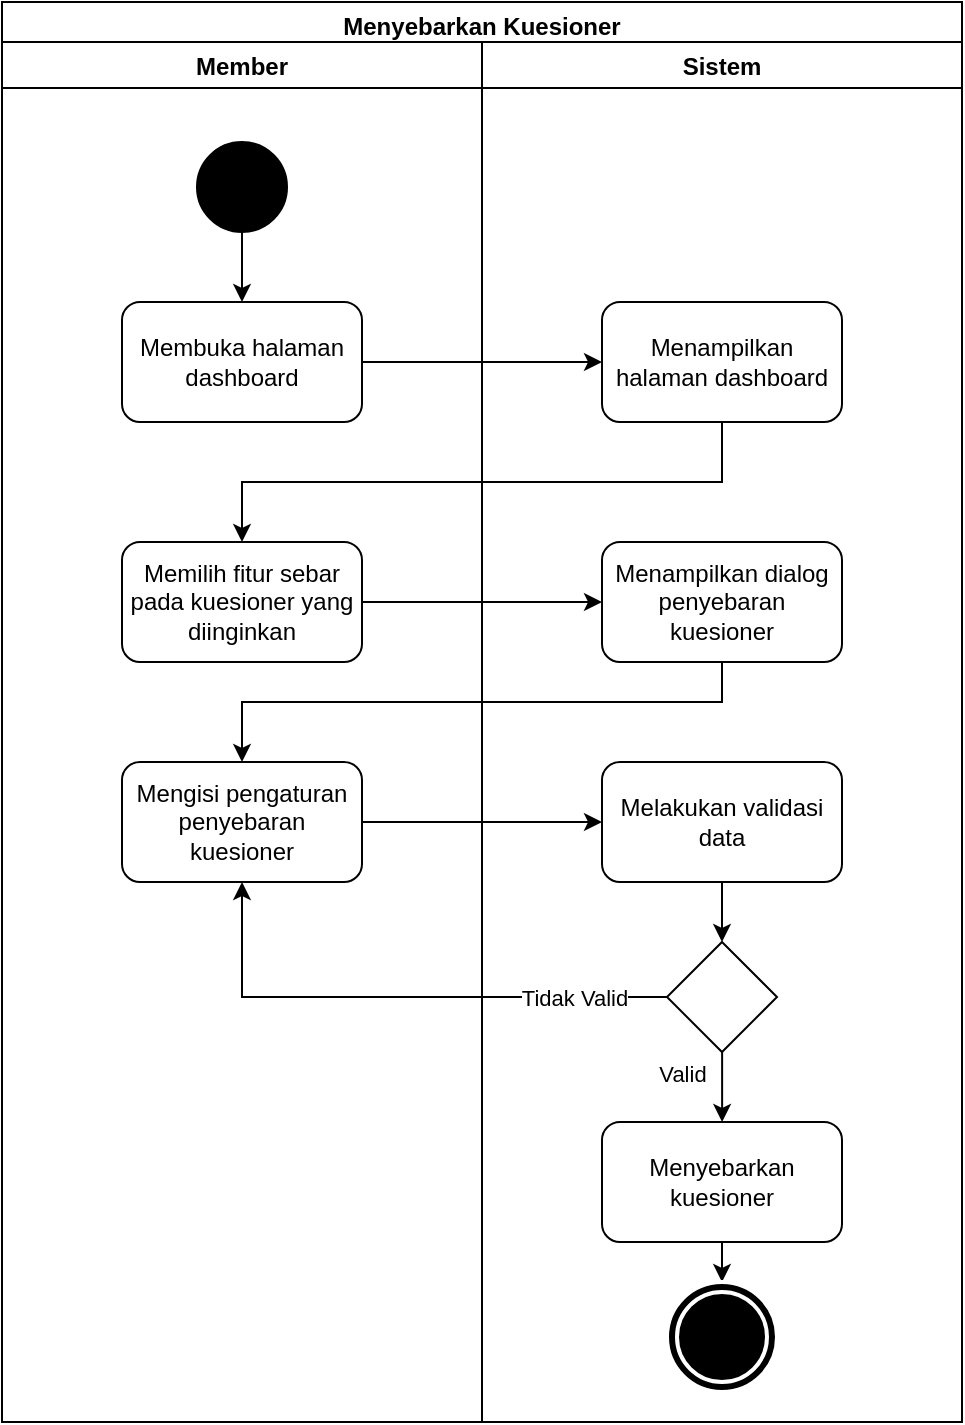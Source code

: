 <mxfile version="18.0.7" type="device"><diagram id="prtHgNgQTEPvFCAcTncT" name="Page-1"><mxGraphModel dx="1038" dy="489" grid="1" gridSize="10" guides="1" tooltips="1" connect="1" arrows="1" fold="1" page="1" pageScale="1" pageWidth="827" pageHeight="1169" math="0" shadow="0"><root><mxCell id="0"/><mxCell id="1" parent="0"/><mxCell id="xOL2CaStUpzWwHvCU3t6-1" value="Menyebarkan Kuesioner" style="swimlane;fillColor=none;" parent="1" vertex="1"><mxGeometry x="240" y="60" width="480" height="710" as="geometry"/></mxCell><mxCell id="xOL2CaStUpzWwHvCU3t6-3" value="Member" style="swimlane;" parent="xOL2CaStUpzWwHvCU3t6-1" vertex="1"><mxGeometry y="20" width="240" height="690" as="geometry"/></mxCell><mxCell id="xOL2CaStUpzWwHvCU3t6-17" style="edgeStyle=orthogonalEdgeStyle;rounded=0;orthogonalLoop=1;jettySize=auto;html=1;" parent="xOL2CaStUpzWwHvCU3t6-3" source="xOL2CaStUpzWwHvCU3t6-4" target="xOL2CaStUpzWwHvCU3t6-5" edge="1"><mxGeometry relative="1" as="geometry"/></mxCell><mxCell id="xOL2CaStUpzWwHvCU3t6-4" value="" style="ellipse;whiteSpace=wrap;html=1;aspect=fixed;fillColor=#000000;" parent="xOL2CaStUpzWwHvCU3t6-3" vertex="1"><mxGeometry x="97.5" y="50" width="45" height="45" as="geometry"/></mxCell><mxCell id="xOL2CaStUpzWwHvCU3t6-5" value="Membuka halaman dashboard" style="rounded=1;whiteSpace=wrap;html=1;fillColor=none;" parent="xOL2CaStUpzWwHvCU3t6-3" vertex="1"><mxGeometry x="60" y="130" width="120" height="60" as="geometry"/></mxCell><mxCell id="VyShVdEr0SDdoSQeUqbu-1" value="Memilih fitur sebar pada kuesioner yang diinginkan" style="rounded=1;whiteSpace=wrap;html=1;fillColor=none;" parent="xOL2CaStUpzWwHvCU3t6-3" vertex="1"><mxGeometry x="60" y="250" width="120" height="60" as="geometry"/></mxCell><mxCell id="8v0o94B8Yuy-PFVrdeP4-10" value="&lt;span&gt;Mengisi pengaturan penyebaran kuesioner&lt;/span&gt;" style="rounded=1;whiteSpace=wrap;html=1;fillColor=none;" vertex="1" parent="xOL2CaStUpzWwHvCU3t6-3"><mxGeometry x="60" y="360" width="120" height="60" as="geometry"/></mxCell><mxCell id="xOL2CaStUpzWwHvCU3t6-2" value="Sistem" style="swimlane;" parent="xOL2CaStUpzWwHvCU3t6-1" vertex="1"><mxGeometry x="240" y="20" width="240" height="690" as="geometry"/></mxCell><mxCell id="xOL2CaStUpzWwHvCU3t6-6" value="Menampilkan halaman dashboard" style="rounded=1;whiteSpace=wrap;html=1;fillColor=none;" parent="xOL2CaStUpzWwHvCU3t6-2" vertex="1"><mxGeometry x="60" y="130" width="120" height="60" as="geometry"/></mxCell><mxCell id="pKrQPQf0JlYPAq0Lhpfx-1" value="Menampilkan dialog penyebaran kuesioner" style="rounded=1;whiteSpace=wrap;html=1;fillColor=none;" parent="xOL2CaStUpzWwHvCU3t6-2" vertex="1"><mxGeometry x="60" y="250" width="120" height="60" as="geometry"/></mxCell><mxCell id="8v0o94B8Yuy-PFVrdeP4-12" value="Melakukan validasi data" style="rounded=1;whiteSpace=wrap;html=1;fillColor=none;" vertex="1" parent="xOL2CaStUpzWwHvCU3t6-2"><mxGeometry x="60" y="360" width="120" height="60" as="geometry"/></mxCell><mxCell id="8v0o94B8Yuy-PFVrdeP4-13" value="Valid" style="edgeStyle=orthogonalEdgeStyle;rounded=0;orthogonalLoop=1;jettySize=auto;html=1;" edge="1" parent="xOL2CaStUpzWwHvCU3t6-2"><mxGeometry x="-0.333" y="-20" relative="1" as="geometry"><mxPoint as="offset"/><mxPoint x="120.059" y="504.941" as="sourcePoint"/><mxPoint x="120.059" y="540" as="targetPoint"/></mxGeometry></mxCell><mxCell id="8v0o94B8Yuy-PFVrdeP4-14" value="" style="rhombus;whiteSpace=wrap;html=1;fillColor=none;" vertex="1" parent="xOL2CaStUpzWwHvCU3t6-2"><mxGeometry x="92.5" y="450" width="55" height="55" as="geometry"/></mxCell><mxCell id="8v0o94B8Yuy-PFVrdeP4-21" style="edgeStyle=orthogonalEdgeStyle;rounded=0;orthogonalLoop=1;jettySize=auto;html=1;" edge="1" parent="xOL2CaStUpzWwHvCU3t6-2" source="8v0o94B8Yuy-PFVrdeP4-15" target="8v0o94B8Yuy-PFVrdeP4-20"><mxGeometry relative="1" as="geometry"/></mxCell><mxCell id="8v0o94B8Yuy-PFVrdeP4-15" value="Menyebarkan kuesioner" style="rounded=1;whiteSpace=wrap;html=1;fillColor=none;" vertex="1" parent="xOL2CaStUpzWwHvCU3t6-2"><mxGeometry x="60" y="540" width="120" height="60" as="geometry"/></mxCell><mxCell id="8v0o94B8Yuy-PFVrdeP4-11" style="edgeStyle=orthogonalEdgeStyle;rounded=0;orthogonalLoop=1;jettySize=auto;html=1;" edge="1" parent="xOL2CaStUpzWwHvCU3t6-2" source="8v0o94B8Yuy-PFVrdeP4-12" target="8v0o94B8Yuy-PFVrdeP4-14"><mxGeometry relative="1" as="geometry"/></mxCell><mxCell id="8v0o94B8Yuy-PFVrdeP4-20" value="" style="ellipse;shape=doubleEllipse;whiteSpace=wrap;html=1;aspect=fixed;fillColor=#000000;strokeColor=#FFFFFF;strokeWidth=2;" vertex="1" parent="xOL2CaStUpzWwHvCU3t6-2"><mxGeometry x="92.5" y="620" width="55" height="55" as="geometry"/></mxCell><mxCell id="xOL2CaStUpzWwHvCU3t6-7" value="" style="edgeStyle=orthogonalEdgeStyle;rounded=0;orthogonalLoop=1;jettySize=auto;html=1;" parent="xOL2CaStUpzWwHvCU3t6-1" source="xOL2CaStUpzWwHvCU3t6-5" target="xOL2CaStUpzWwHvCU3t6-6" edge="1"><mxGeometry relative="1" as="geometry"/></mxCell><mxCell id="VyShVdEr0SDdoSQeUqbu-7" style="edgeStyle=orthogonalEdgeStyle;rounded=0;orthogonalLoop=1;jettySize=auto;html=1;" parent="xOL2CaStUpzWwHvCU3t6-1" source="xOL2CaStUpzWwHvCU3t6-6" target="VyShVdEr0SDdoSQeUqbu-1" edge="1"><mxGeometry relative="1" as="geometry"><Array as="points"><mxPoint x="360" y="240"/><mxPoint x="120" y="240"/></Array></mxGeometry></mxCell><mxCell id="pKrQPQf0JlYPAq0Lhpfx-2" style="edgeStyle=orthogonalEdgeStyle;rounded=0;orthogonalLoop=1;jettySize=auto;html=1;" parent="xOL2CaStUpzWwHvCU3t6-1" source="VyShVdEr0SDdoSQeUqbu-1" target="pKrQPQf0JlYPAq0Lhpfx-1" edge="1"><mxGeometry relative="1" as="geometry"/></mxCell><mxCell id="8v0o94B8Yuy-PFVrdeP4-16" style="edgeStyle=orthogonalEdgeStyle;rounded=0;orthogonalLoop=1;jettySize=auto;html=1;exitX=0;exitY=0.5;exitDx=0;exitDy=0;entryX=0.5;entryY=1;entryDx=0;entryDy=0;" edge="1" parent="xOL2CaStUpzWwHvCU3t6-1" source="8v0o94B8Yuy-PFVrdeP4-14" target="8v0o94B8Yuy-PFVrdeP4-10"><mxGeometry relative="1" as="geometry"/></mxCell><mxCell id="8v0o94B8Yuy-PFVrdeP4-17" value="Tidak Valid" style="edgeLabel;html=1;align=center;verticalAlign=middle;resizable=0;points=[];" vertex="1" connectable="0" parent="8v0o94B8Yuy-PFVrdeP4-16"><mxGeometry x="-0.51" relative="1" as="geometry"><mxPoint x="19" as="offset"/></mxGeometry></mxCell><mxCell id="8v0o94B8Yuy-PFVrdeP4-18" style="edgeStyle=orthogonalEdgeStyle;rounded=0;orthogonalLoop=1;jettySize=auto;html=1;entryX=0;entryY=0.5;entryDx=0;entryDy=0;" edge="1" parent="xOL2CaStUpzWwHvCU3t6-1" source="8v0o94B8Yuy-PFVrdeP4-10" target="8v0o94B8Yuy-PFVrdeP4-12"><mxGeometry relative="1" as="geometry"/></mxCell><mxCell id="8v0o94B8Yuy-PFVrdeP4-19" style="edgeStyle=orthogonalEdgeStyle;rounded=0;orthogonalLoop=1;jettySize=auto;html=1;" edge="1" parent="xOL2CaStUpzWwHvCU3t6-1" source="pKrQPQf0JlYPAq0Lhpfx-1" target="8v0o94B8Yuy-PFVrdeP4-10"><mxGeometry relative="1" as="geometry"><Array as="points"><mxPoint x="360" y="350"/><mxPoint x="120" y="350"/></Array></mxGeometry></mxCell></root></mxGraphModel></diagram></mxfile>